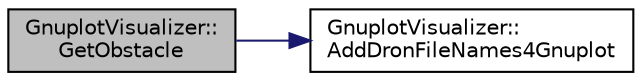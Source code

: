 digraph "GnuplotVisualizer::GetObstacle"
{
  edge [fontname="Helvetica",fontsize="10",labelfontname="Helvetica",labelfontsize="10"];
  node [fontname="Helvetica",fontsize="10",shape=record];
  rankdir="LR";
  Node1 [label="GnuplotVisualizer::\lGetObstacle",height=0.2,width=0.4,color="black", fillcolor="grey75", style="filled", fontcolor="black"];
  Node1 -> Node2 [color="midnightblue",fontsize="10",style="solid",fontname="Helvetica"];
  Node2 [label="GnuplotVisualizer::\lAddDronFileNames4Gnuplot",height=0.2,width=0.4,color="black", fillcolor="white", style="filled",URL="$class_gnuplot_visualizer.html#a22f8dce18177af24b7b66ebac096d8a6",tooltip="Dodaje nazwy plików opisów obiektów reprezentujących drona. "];
}
